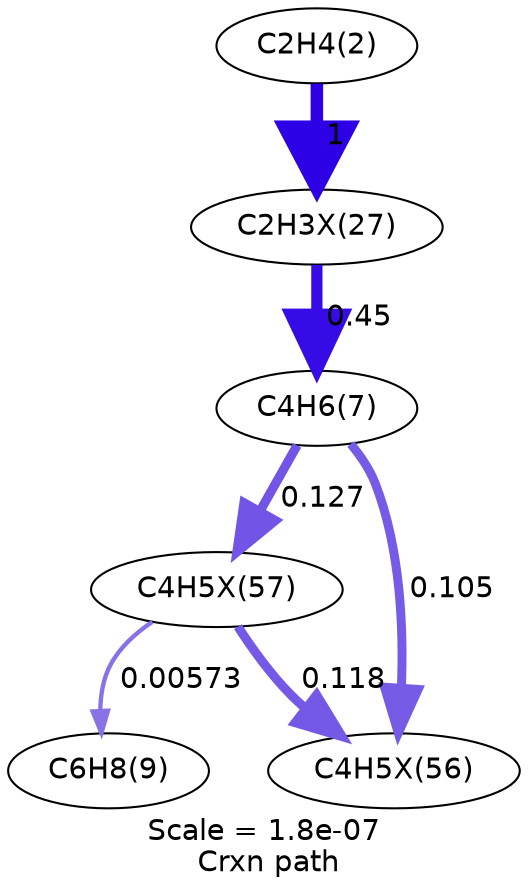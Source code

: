 digraph reaction_paths {
center=1;
s5 -> s35[fontname="Helvetica", style="setlinewidth(6)", arrowsize=3, color="0.7, 1.5, 0.9"
, label=" 1"];
s35 -> s8[fontname="Helvetica", style="setlinewidth(5.4)", arrowsize=2.7, color="0.7, 0.95, 0.9"
, label=" 0.45"];
s8 -> s47[fontname="Helvetica", style="setlinewidth(4.44)", arrowsize=2.22, color="0.7, 0.627, 0.9"
, label=" 0.127"];
s8 -> s46[fontname="Helvetica", style="setlinewidth(4.3)", arrowsize=2.15, color="0.7, 0.605, 0.9"
, label=" 0.105"];
s47 -> s46[fontname="Helvetica", style="setlinewidth(4.39)", arrowsize=2.19, color="0.7, 0.618, 0.9"
, label=" 0.118"];
s47 -> s9[fontname="Helvetica", style="setlinewidth(2.1)", arrowsize=1.05, color="0.7, 0.506, 0.9"
, label=" 0.00573"];
s5 [ fontname="Helvetica", label="C2H4(2)"];
s8 [ fontname="Helvetica", label="C4H6(7)"];
s9 [ fontname="Helvetica", label="C6H8(9)"];
s35 [ fontname="Helvetica", label="C2H3X(27)"];
s46 [ fontname="Helvetica", label="C4H5X(56)"];
s47 [ fontname="Helvetica", label="C4H5X(57)"];
 label = "Scale = 1.8e-07\l Crxn path";
 fontname = "Helvetica";
}
